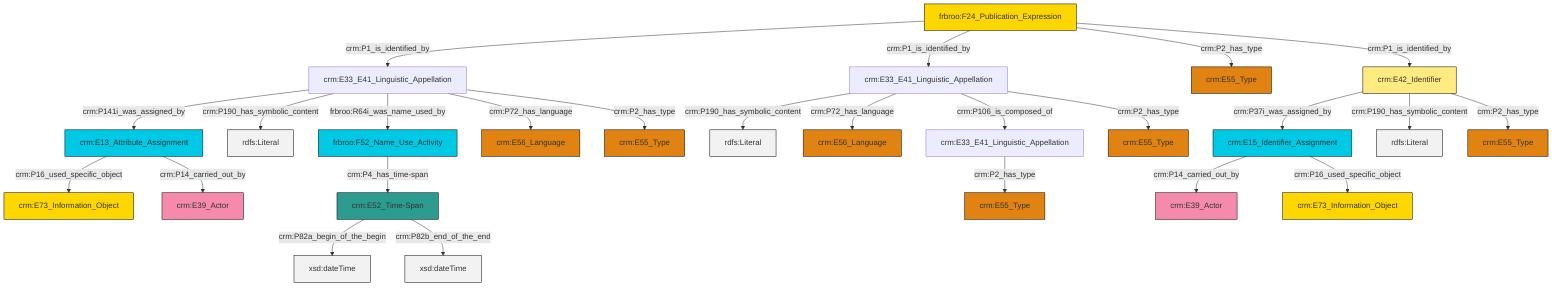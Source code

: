 graph TD
classDef Literal fill:#f2f2f2,stroke:#000000;
classDef CRM_Entity fill:#FFFFFF,stroke:#000000;
classDef Temporal_Entity fill:#00C9E6, stroke:#000000;
classDef Type fill:#E18312, stroke:#000000;
classDef Time-Span fill:#2C9C91, stroke:#000000;
classDef Appellation fill:#FFEB7F, stroke:#000000;
classDef Place fill:#008836, stroke:#000000;
classDef Persistent_Item fill:#B266B2, stroke:#000000;
classDef Conceptual_Object fill:#FFD700, stroke:#000000;
classDef Physical_Thing fill:#D2B48C, stroke:#000000;
classDef Actor fill:#f58aad, stroke:#000000;
classDef PC_Classes fill:#4ce600, stroke:#000000;
classDef Multi fill:#cccccc,stroke:#000000;

4["frbroo:F24_Publication_Expression"]:::Conceptual_Object -->|crm:P1_is_identified_by| 5["crm:E33_E41_Linguistic_Appellation"]:::Default
5["crm:E33_E41_Linguistic_Appellation"]:::Default -->|crm:P141i_was_assigned_by| 10["crm:E13_Attribute_Assignment"]:::Temporal_Entity
11["crm:E33_E41_Linguistic_Appellation"]:::Default -->|crm:P190_has_symbolic_content| 12[rdfs:Literal]:::Literal
11["crm:E33_E41_Linguistic_Appellation"]:::Default -->|crm:P72_has_language| 15["crm:E56_Language"]:::Type
17["crm:E52_Time-Span"]:::Time-Span -->|crm:P82a_begin_of_the_begin| 18[xsd:dateTime]:::Literal
8["crm:E42_Identifier"]:::Appellation -->|crm:P37i_was_assigned_by| 0["crm:E15_Identifier_Assignment"]:::Temporal_Entity
11["crm:E33_E41_Linguistic_Appellation"]:::Default -->|crm:P106_is_composed_of| 2["crm:E33_E41_Linguistic_Appellation"]:::Default
2["crm:E33_E41_Linguistic_Appellation"]:::Default -->|crm:P2_has_type| 23["crm:E55_Type"]:::Type
5["crm:E33_E41_Linguistic_Appellation"]:::Default -->|crm:P190_has_symbolic_content| 24[rdfs:Literal]:::Literal
5["crm:E33_E41_Linguistic_Appellation"]:::Default -->|frbroo:R64i_was_name_used_by| 26["frbroo:F52_Name_Use_Activity"]:::Temporal_Entity
0["crm:E15_Identifier_Assignment"]:::Temporal_Entity -->|crm:P14_carried_out_by| 13["crm:E39_Actor"]:::Actor
8["crm:E42_Identifier"]:::Appellation -->|crm:P190_has_symbolic_content| 27[rdfs:Literal]:::Literal
4["frbroo:F24_Publication_Expression"]:::Conceptual_Object -->|crm:P1_is_identified_by| 11["crm:E33_E41_Linguistic_Appellation"]:::Default
8["crm:E42_Identifier"]:::Appellation -->|crm:P2_has_type| 19["crm:E55_Type"]:::Type
10["crm:E13_Attribute_Assignment"]:::Temporal_Entity -->|crm:P16_used_specific_object| 21["crm:E73_Information_Object"]:::Conceptual_Object
26["frbroo:F52_Name_Use_Activity"]:::Temporal_Entity -->|crm:P4_has_time-span| 17["crm:E52_Time-Span"]:::Time-Span
10["crm:E13_Attribute_Assignment"]:::Temporal_Entity -->|crm:P14_carried_out_by| 30["crm:E39_Actor"]:::Actor
4["frbroo:F24_Publication_Expression"]:::Conceptual_Object -->|crm:P2_has_type| 39["crm:E55_Type"]:::Type
4["frbroo:F24_Publication_Expression"]:::Conceptual_Object -->|crm:P1_is_identified_by| 8["crm:E42_Identifier"]:::Appellation
5["crm:E33_E41_Linguistic_Appellation"]:::Default -->|crm:P72_has_language| 6["crm:E56_Language"]:::Type
11["crm:E33_E41_Linguistic_Appellation"]:::Default -->|crm:P2_has_type| 32["crm:E55_Type"]:::Type
17["crm:E52_Time-Span"]:::Time-Span -->|crm:P82b_end_of_the_end| 41[xsd:dateTime]:::Literal
0["crm:E15_Identifier_Assignment"]:::Temporal_Entity -->|crm:P16_used_specific_object| 42["crm:E73_Information_Object"]:::Conceptual_Object
5["crm:E33_E41_Linguistic_Appellation"]:::Default -->|crm:P2_has_type| 36["crm:E55_Type"]:::Type